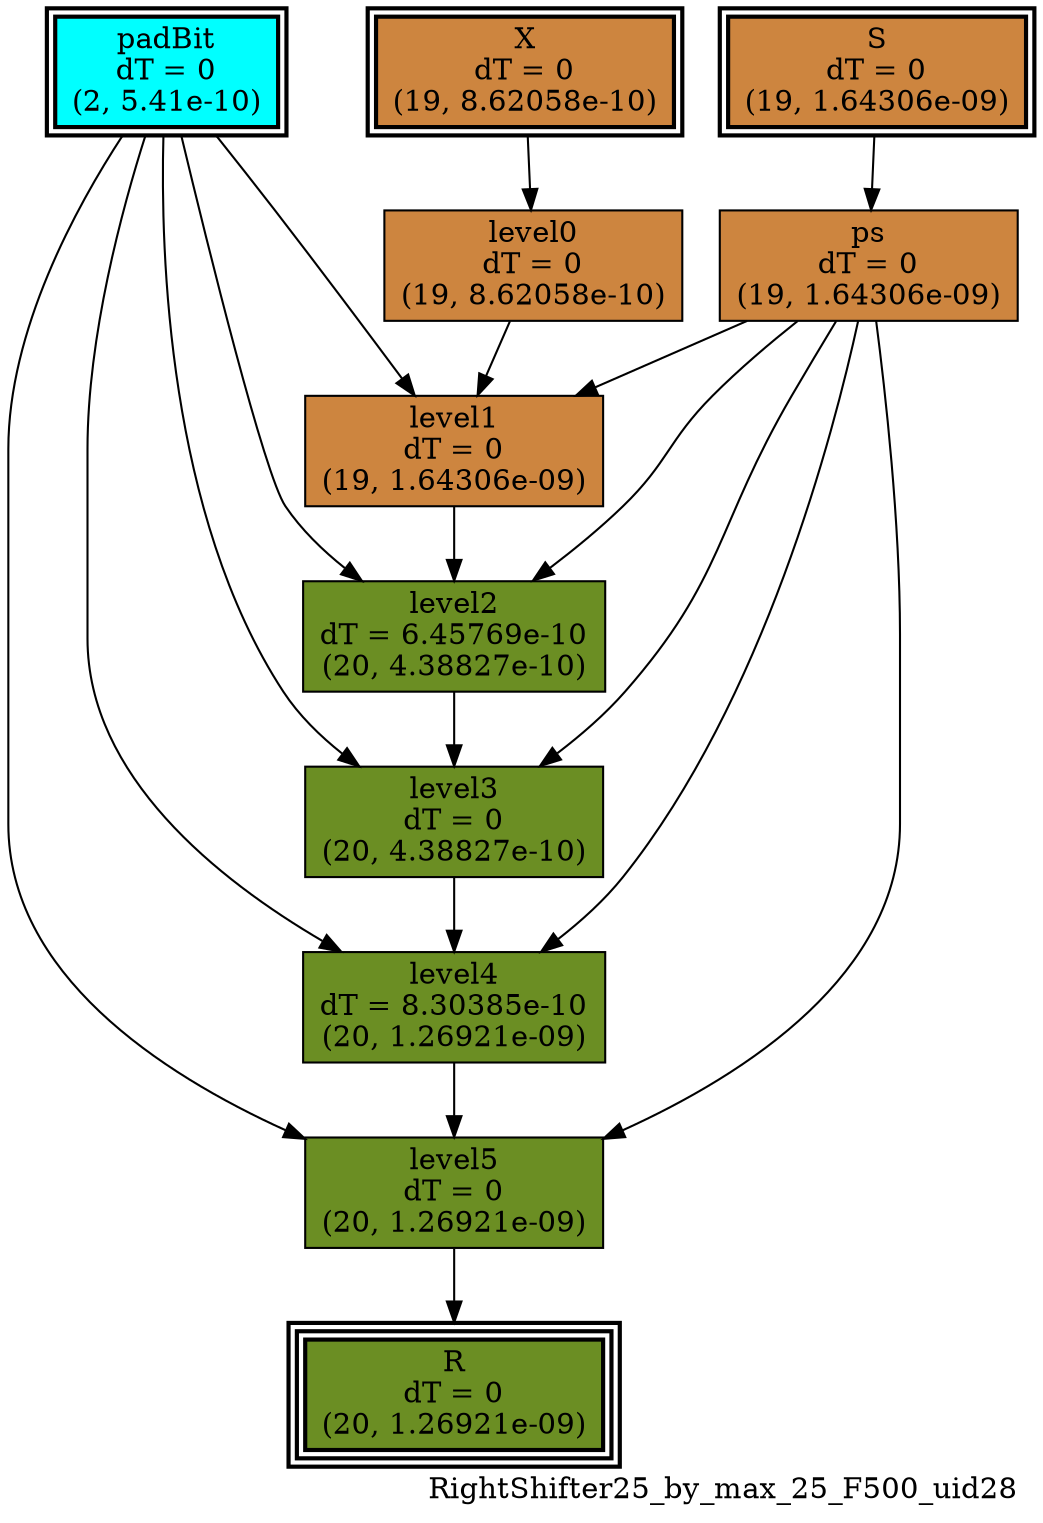digraph RightShifter25_by_max_25_F500_uid28
{
	//graph drawing options
	label=RightShifter25_by_max_25_F500_uid28;
	labelloc=bottom;
	labeljust=right;
	ratio=auto;
	nodesep=0.25;
	ranksep=0.5;

	//input/output signals of operator RightShifter25_by_max_25_F500_uid28
	X__RightShifter25_by_max_25_F500_uid28 [ label="X\ndT = 0\n(19, 8.62058e-10)", shape=box, color=black, style="bold, filled", fillcolor=peru, peripheries=2 ];
	S__RightShifter25_by_max_25_F500_uid28 [ label="S\ndT = 0\n(19, 1.64306e-09)", shape=box, color=black, style="bold, filled", fillcolor=peru, peripheries=2 ];
	padBit__RightShifter25_by_max_25_F500_uid28 [ label="padBit\ndT = 0\n(2, 5.41e-10)", shape=box, color=black, style="bold, filled", fillcolor=cyan, peripheries=2 ];
	R__RightShifter25_by_max_25_F500_uid28 [ label="R\ndT = 0\n(20, 1.26921e-09)", shape=box, color=black, style="bold, filled", fillcolor=olivedrab, peripheries=3 ];
	{rank=same X__RightShifter25_by_max_25_F500_uid28, S__RightShifter25_by_max_25_F500_uid28, padBit__RightShifter25_by_max_25_F500_uid28};
	{rank=same R__RightShifter25_by_max_25_F500_uid28};
	//internal signals of operator RightShifter25_by_max_25_F500_uid28
	ps__RightShifter25_by_max_25_F500_uid28 [ label="ps\ndT = 0\n(19, 1.64306e-09)", shape=box, color=black, style=filled, fillcolor=peru, peripheries=1 ];
	level0__RightShifter25_by_max_25_F500_uid28 [ label="level0\ndT = 0\n(19, 8.62058e-10)", shape=box, color=black, style=filled, fillcolor=peru, peripheries=1 ];
	level1__RightShifter25_by_max_25_F500_uid28 [ label="level1\ndT = 0\n(19, 1.64306e-09)", shape=box, color=black, style=filled, fillcolor=peru, peripheries=1 ];
	level2__RightShifter25_by_max_25_F500_uid28 [ label="level2\ndT = 6.45769e-10\n(20, 4.38827e-10)", shape=box, color=black, style=filled, fillcolor=olivedrab, peripheries=1 ];
	level3__RightShifter25_by_max_25_F500_uid28 [ label="level3\ndT = 0\n(20, 4.38827e-10)", shape=box, color=black, style=filled, fillcolor=olivedrab, peripheries=1 ];
	level4__RightShifter25_by_max_25_F500_uid28 [ label="level4\ndT = 8.30385e-10\n(20, 1.26921e-09)", shape=box, color=black, style=filled, fillcolor=olivedrab, peripheries=1 ];
	level5__RightShifter25_by_max_25_F500_uid28 [ label="level5\ndT = 0\n(20, 1.26921e-09)", shape=box, color=black, style=filled, fillcolor=olivedrab, peripheries=1 ];

	//subcomponents of operator RightShifter25_by_max_25_F500_uid28

	//input and internal signal connections of operator RightShifter25_by_max_25_F500_uid28
	X__RightShifter25_by_max_25_F500_uid28 -> level0__RightShifter25_by_max_25_F500_uid28 [ arrowhead=normal, arrowsize=1.0, arrowtail=normal, color=black, dir=forward  ];
	S__RightShifter25_by_max_25_F500_uid28 -> ps__RightShifter25_by_max_25_F500_uid28 [ arrowhead=normal, arrowsize=1.0, arrowtail=normal, color=black, dir=forward  ];
	padBit__RightShifter25_by_max_25_F500_uid28 -> level1__RightShifter25_by_max_25_F500_uid28 [ arrowhead=normal, arrowsize=1.0, arrowtail=normal, color=black, dir=forward  ];
	padBit__RightShifter25_by_max_25_F500_uid28 -> level2__RightShifter25_by_max_25_F500_uid28 [ arrowhead=normal, arrowsize=1.0, arrowtail=normal, color=black, dir=forward  ];
	padBit__RightShifter25_by_max_25_F500_uid28 -> level3__RightShifter25_by_max_25_F500_uid28 [ arrowhead=normal, arrowsize=1.0, arrowtail=normal, color=black, dir=forward  ];
	padBit__RightShifter25_by_max_25_F500_uid28 -> level4__RightShifter25_by_max_25_F500_uid28 [ arrowhead=normal, arrowsize=1.0, arrowtail=normal, color=black, dir=forward  ];
	padBit__RightShifter25_by_max_25_F500_uid28 -> level5__RightShifter25_by_max_25_F500_uid28 [ arrowhead=normal, arrowsize=1.0, arrowtail=normal, color=black, dir=forward  ];
	ps__RightShifter25_by_max_25_F500_uid28 -> level1__RightShifter25_by_max_25_F500_uid28 [ arrowhead=normal, arrowsize=1.0, arrowtail=normal, color=black, dir=forward  ];
	ps__RightShifter25_by_max_25_F500_uid28 -> level2__RightShifter25_by_max_25_F500_uid28 [ arrowhead=normal, arrowsize=1.0, arrowtail=normal, color=black, dir=forward  ];
	ps__RightShifter25_by_max_25_F500_uid28 -> level3__RightShifter25_by_max_25_F500_uid28 [ arrowhead=normal, arrowsize=1.0, arrowtail=normal, color=black, dir=forward  ];
	ps__RightShifter25_by_max_25_F500_uid28 -> level4__RightShifter25_by_max_25_F500_uid28 [ arrowhead=normal, arrowsize=1.0, arrowtail=normal, color=black, dir=forward  ];
	ps__RightShifter25_by_max_25_F500_uid28 -> level5__RightShifter25_by_max_25_F500_uid28 [ arrowhead=normal, arrowsize=1.0, arrowtail=normal, color=black, dir=forward  ];
	level0__RightShifter25_by_max_25_F500_uid28 -> level1__RightShifter25_by_max_25_F500_uid28 [ arrowhead=normal, arrowsize=1.0, arrowtail=normal, color=black, dir=forward  ];
	level1__RightShifter25_by_max_25_F500_uid28 -> level2__RightShifter25_by_max_25_F500_uid28 [ arrowhead=normal, arrowsize=1.0, arrowtail=normal, color=black, dir=forward  ];
	level2__RightShifter25_by_max_25_F500_uid28 -> level3__RightShifter25_by_max_25_F500_uid28 [ arrowhead=normal, arrowsize=1.0, arrowtail=normal, color=black, dir=forward  ];
	level3__RightShifter25_by_max_25_F500_uid28 -> level4__RightShifter25_by_max_25_F500_uid28 [ arrowhead=normal, arrowsize=1.0, arrowtail=normal, color=black, dir=forward  ];
	level4__RightShifter25_by_max_25_F500_uid28 -> level5__RightShifter25_by_max_25_F500_uid28 [ arrowhead=normal, arrowsize=1.0, arrowtail=normal, color=black, dir=forward  ];
	level5__RightShifter25_by_max_25_F500_uid28 -> R__RightShifter25_by_max_25_F500_uid28 [ arrowhead=normal, arrowsize=1.0, arrowtail=normal, color=black, dir=forward  ];
}

